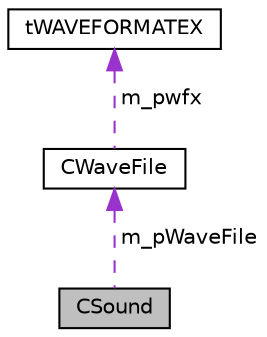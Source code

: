 digraph G
{
  edge [fontname="Helvetica",fontsize="10",labelfontname="Helvetica",labelfontsize="10"];
  node [fontname="Helvetica",fontsize="10",shape=record];
  Node1 [label="CSound",height=0.2,width=0.4,color="black", fillcolor="grey75", style="filled" fontcolor="black"];
  Node2 -> Node1 [dir="back",color="darkorchid3",fontsize="10",style="dashed",label=" m_pWaveFile" ,fontname="Helvetica"];
  Node2 [label="CWaveFile",height=0.2,width=0.4,color="black", fillcolor="white", style="filled",URL="$class_c_wave_file.html"];
  Node3 -> Node2 [dir="back",color="darkorchid3",fontsize="10",style="dashed",label=" m_pwfx" ,fontname="Helvetica"];
  Node3 [label="tWAVEFORMATEX",height=0.2,width=0.4,color="black", fillcolor="white", style="filled",URL="$structt_w_a_v_e_f_o_r_m_a_t_e_x.html"];
}

